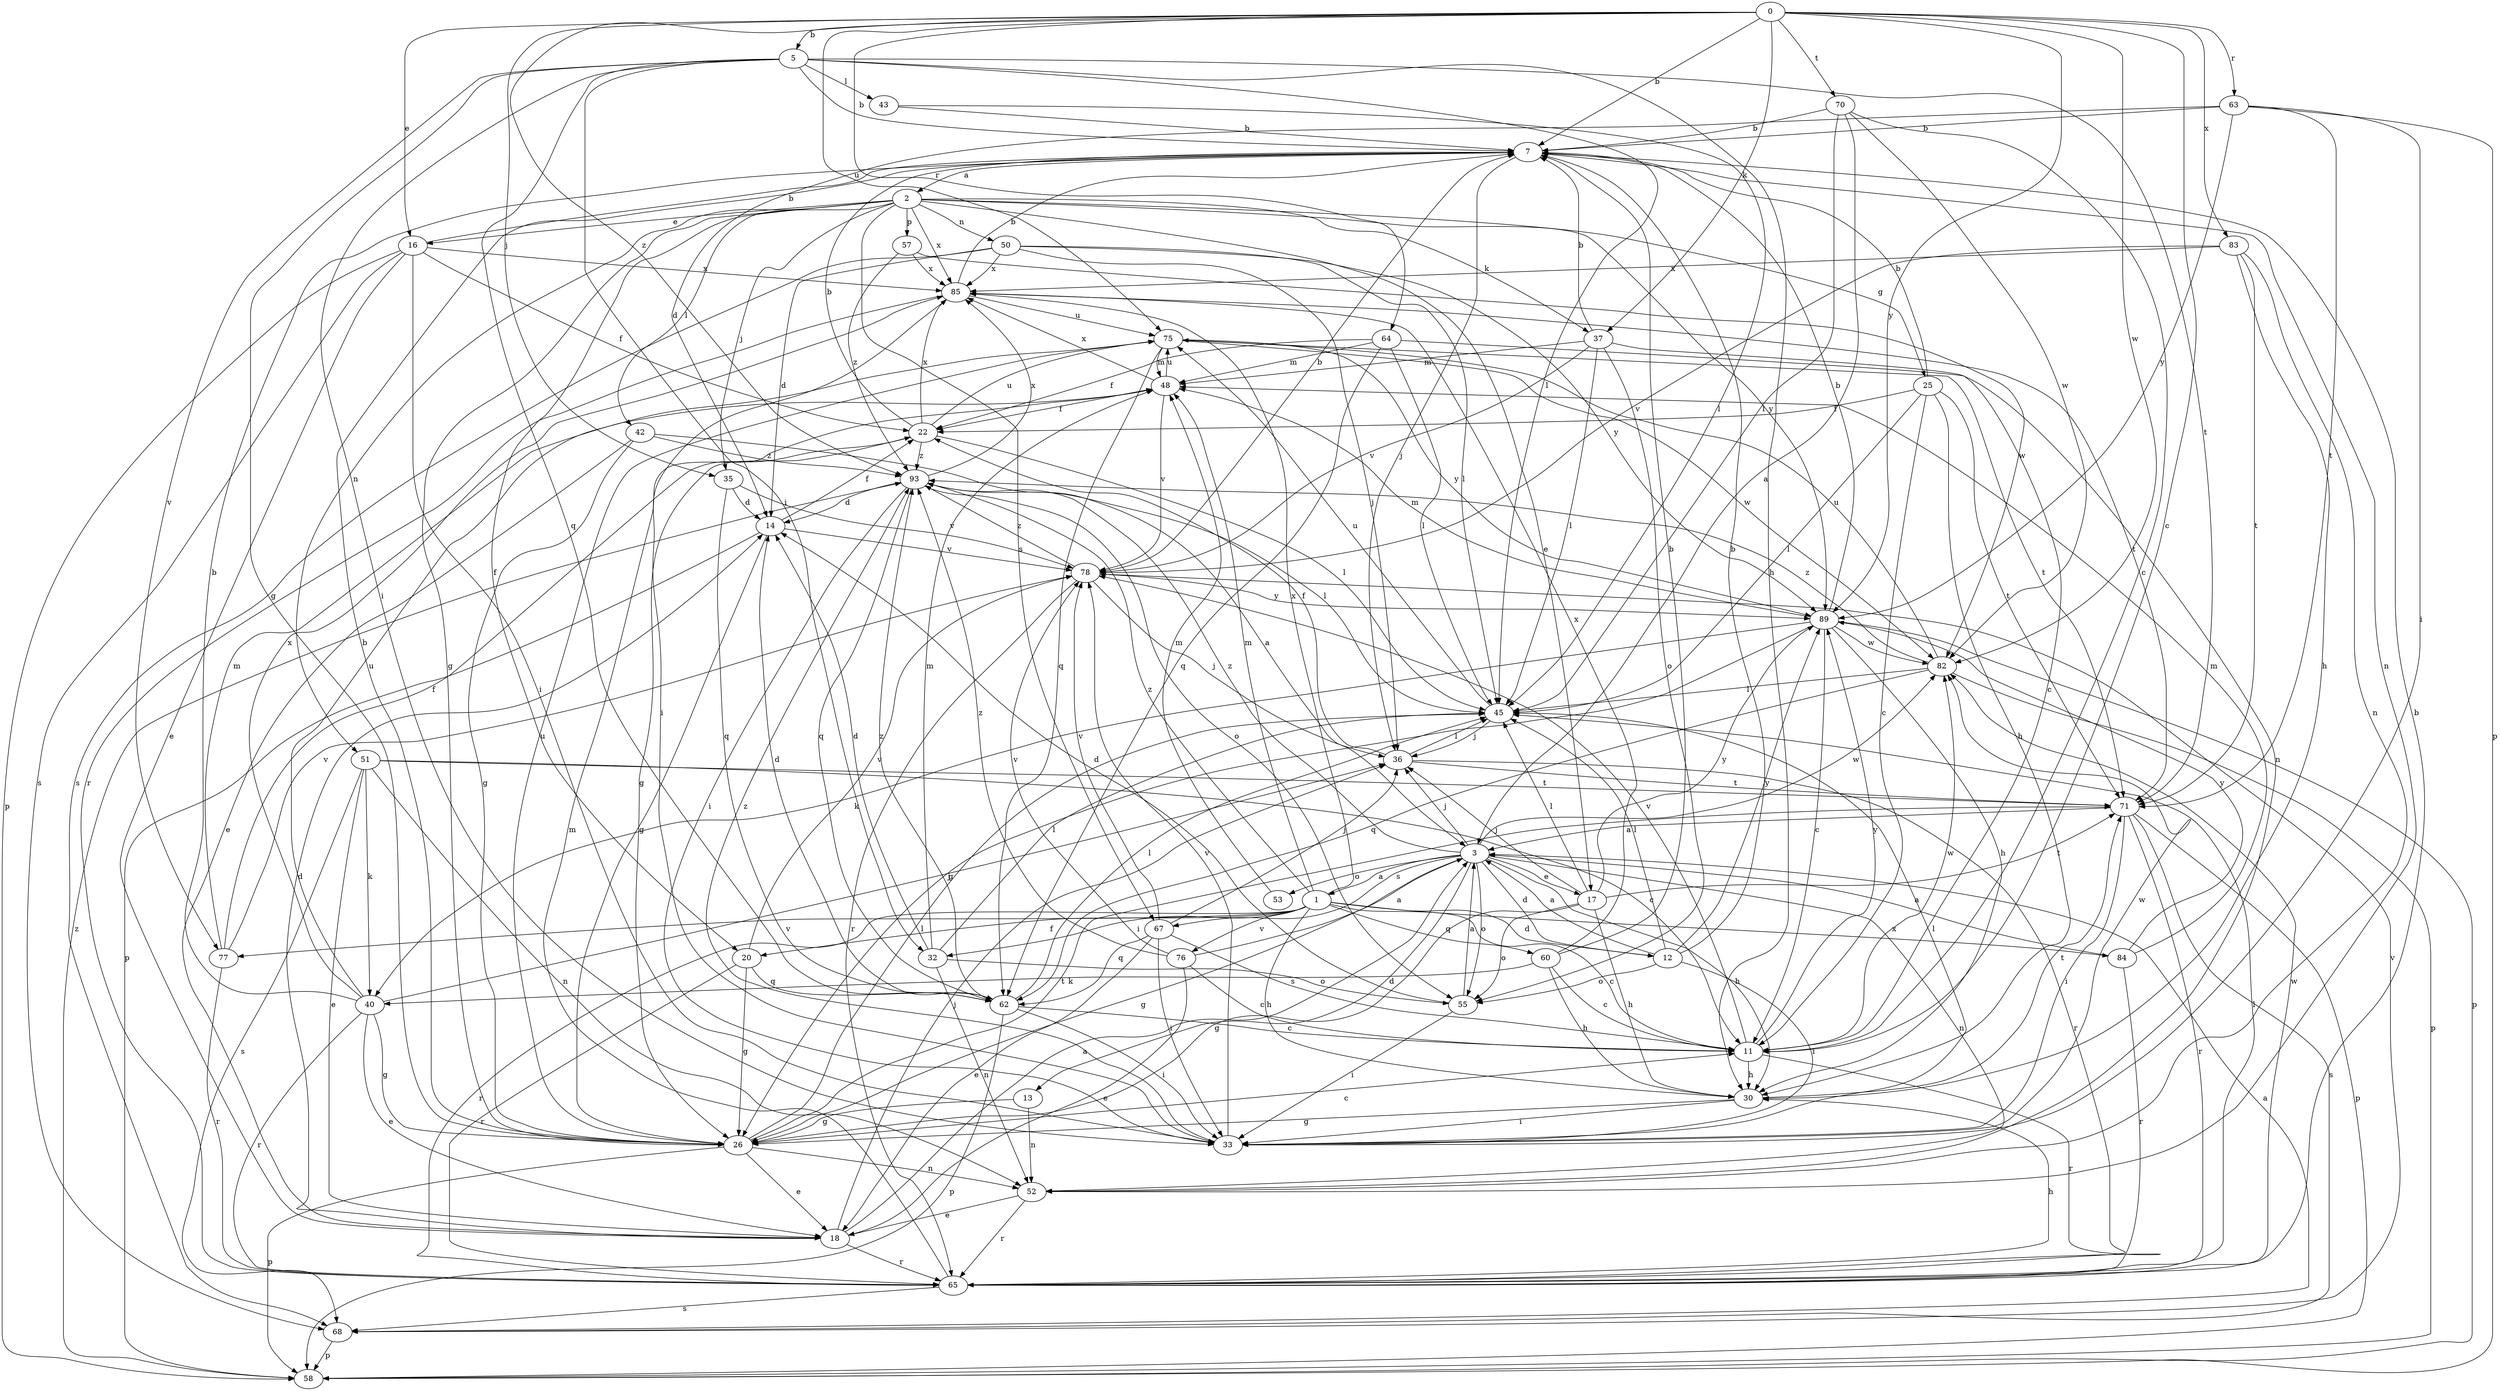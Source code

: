 strict digraph  {
0;
1;
2;
3;
5;
7;
11;
12;
13;
14;
16;
17;
18;
20;
22;
25;
26;
30;
32;
33;
35;
36;
37;
40;
42;
43;
45;
48;
50;
51;
52;
53;
55;
57;
58;
60;
62;
63;
64;
65;
67;
68;
70;
71;
75;
76;
77;
78;
82;
83;
84;
85;
89;
93;
0 -> 5  [label=b];
0 -> 7  [label=b];
0 -> 11  [label=c];
0 -> 16  [label=e];
0 -> 35  [label=j];
0 -> 37  [label=k];
0 -> 63  [label=r];
0 -> 64  [label=r];
0 -> 70  [label=t];
0 -> 75  [label=u];
0 -> 82  [label=w];
0 -> 83  [label=x];
0 -> 89  [label=y];
0 -> 93  [label=z];
1 -> 11  [label=c];
1 -> 12  [label=d];
1 -> 20  [label=f];
1 -> 30  [label=h];
1 -> 32  [label=i];
1 -> 48  [label=m];
1 -> 60  [label=q];
1 -> 65  [label=r];
1 -> 76  [label=v];
1 -> 77  [label=v];
1 -> 84  [label=x];
1 -> 85  [label=x];
1 -> 93  [label=z];
2 -> 16  [label=e];
2 -> 17  [label=e];
2 -> 20  [label=f];
2 -> 25  [label=g];
2 -> 26  [label=g];
2 -> 35  [label=j];
2 -> 37  [label=k];
2 -> 42  [label=l];
2 -> 50  [label=n];
2 -> 51  [label=n];
2 -> 57  [label=p];
2 -> 67  [label=s];
2 -> 85  [label=x];
2 -> 89  [label=y];
3 -> 1  [label=a];
3 -> 12  [label=d];
3 -> 13  [label=d];
3 -> 17  [label=e];
3 -> 26  [label=g];
3 -> 30  [label=h];
3 -> 36  [label=j];
3 -> 52  [label=n];
3 -> 53  [label=o];
3 -> 55  [label=o];
3 -> 67  [label=s];
3 -> 82  [label=w];
3 -> 93  [label=z];
5 -> 7  [label=b];
5 -> 26  [label=g];
5 -> 30  [label=h];
5 -> 32  [label=i];
5 -> 33  [label=i];
5 -> 43  [label=l];
5 -> 45  [label=l];
5 -> 62  [label=q];
5 -> 71  [label=t];
5 -> 77  [label=v];
7 -> 2  [label=a];
7 -> 36  [label=j];
7 -> 52  [label=n];
11 -> 30  [label=h];
11 -> 65  [label=r];
11 -> 78  [label=v];
11 -> 82  [label=w];
11 -> 89  [label=y];
12 -> 3  [label=a];
12 -> 7  [label=b];
12 -> 33  [label=i];
12 -> 45  [label=l];
12 -> 55  [label=o];
12 -> 89  [label=y];
13 -> 26  [label=g];
13 -> 52  [label=n];
14 -> 22  [label=f];
14 -> 26  [label=g];
14 -> 58  [label=p];
14 -> 78  [label=v];
16 -> 7  [label=b];
16 -> 18  [label=e];
16 -> 22  [label=f];
16 -> 33  [label=i];
16 -> 58  [label=p];
16 -> 68  [label=s];
16 -> 85  [label=x];
17 -> 26  [label=g];
17 -> 30  [label=h];
17 -> 36  [label=j];
17 -> 45  [label=l];
17 -> 55  [label=o];
17 -> 71  [label=t];
17 -> 89  [label=y];
18 -> 3  [label=a];
18 -> 14  [label=d];
18 -> 36  [label=j];
18 -> 65  [label=r];
20 -> 26  [label=g];
20 -> 62  [label=q];
20 -> 65  [label=r];
20 -> 78  [label=v];
22 -> 7  [label=b];
22 -> 26  [label=g];
22 -> 45  [label=l];
22 -> 75  [label=u];
22 -> 85  [label=x];
22 -> 93  [label=z];
25 -> 7  [label=b];
25 -> 11  [label=c];
25 -> 22  [label=f];
25 -> 30  [label=h];
25 -> 45  [label=l];
25 -> 71  [label=t];
26 -> 7  [label=b];
26 -> 11  [label=c];
26 -> 18  [label=e];
26 -> 45  [label=l];
26 -> 52  [label=n];
26 -> 58  [label=p];
26 -> 71  [label=t];
26 -> 75  [label=u];
30 -> 26  [label=g];
30 -> 33  [label=i];
30 -> 71  [label=t];
32 -> 14  [label=d];
32 -> 45  [label=l];
32 -> 48  [label=m];
32 -> 52  [label=n];
32 -> 55  [label=o];
33 -> 45  [label=l];
33 -> 78  [label=v];
33 -> 82  [label=w];
33 -> 93  [label=z];
35 -> 14  [label=d];
35 -> 62  [label=q];
35 -> 78  [label=v];
36 -> 22  [label=f];
36 -> 45  [label=l];
36 -> 65  [label=r];
36 -> 71  [label=t];
37 -> 7  [label=b];
37 -> 11  [label=c];
37 -> 45  [label=l];
37 -> 48  [label=m];
37 -> 55  [label=o];
37 -> 78  [label=v];
40 -> 7  [label=b];
40 -> 18  [label=e];
40 -> 26  [label=g];
40 -> 36  [label=j];
40 -> 65  [label=r];
40 -> 75  [label=u];
40 -> 85  [label=x];
42 -> 3  [label=a];
42 -> 18  [label=e];
42 -> 26  [label=g];
42 -> 93  [label=z];
43 -> 7  [label=b];
43 -> 45  [label=l];
45 -> 36  [label=j];
45 -> 75  [label=u];
48 -> 22  [label=f];
48 -> 75  [label=u];
48 -> 78  [label=v];
48 -> 85  [label=x];
50 -> 14  [label=d];
50 -> 36  [label=j];
50 -> 45  [label=l];
50 -> 68  [label=s];
50 -> 85  [label=x];
50 -> 89  [label=y];
51 -> 11  [label=c];
51 -> 18  [label=e];
51 -> 40  [label=k];
51 -> 52  [label=n];
51 -> 68  [label=s];
51 -> 71  [label=t];
52 -> 18  [label=e];
52 -> 65  [label=r];
53 -> 48  [label=m];
55 -> 3  [label=a];
55 -> 14  [label=d];
55 -> 33  [label=i];
57 -> 82  [label=w];
57 -> 85  [label=x];
57 -> 93  [label=z];
58 -> 93  [label=z];
60 -> 7  [label=b];
60 -> 11  [label=c];
60 -> 30  [label=h];
60 -> 40  [label=k];
60 -> 85  [label=x];
62 -> 11  [label=c];
62 -> 14  [label=d];
62 -> 33  [label=i];
62 -> 45  [label=l];
62 -> 58  [label=p];
62 -> 93  [label=z];
63 -> 7  [label=b];
63 -> 14  [label=d];
63 -> 33  [label=i];
63 -> 58  [label=p];
63 -> 71  [label=t];
63 -> 89  [label=y];
64 -> 22  [label=f];
64 -> 45  [label=l];
64 -> 48  [label=m];
64 -> 52  [label=n];
64 -> 62  [label=q];
65 -> 7  [label=b];
65 -> 30  [label=h];
65 -> 45  [label=l];
65 -> 48  [label=m];
65 -> 68  [label=s];
65 -> 82  [label=w];
67 -> 18  [label=e];
67 -> 33  [label=i];
67 -> 36  [label=j];
67 -> 62  [label=q];
67 -> 78  [label=v];
67 -> 11  [label=s];
68 -> 3  [label=a];
68 -> 58  [label=p];
68 -> 78  [label=v];
70 -> 3  [label=a];
70 -> 7  [label=b];
70 -> 11  [label=c];
70 -> 45  [label=l];
70 -> 82  [label=w];
71 -> 3  [label=a];
71 -> 33  [label=i];
71 -> 58  [label=p];
71 -> 65  [label=r];
71 -> 68  [label=s];
75 -> 48  [label=m];
75 -> 62  [label=q];
75 -> 71  [label=t];
75 -> 82  [label=w];
75 -> 89  [label=y];
76 -> 3  [label=a];
76 -> 11  [label=c];
76 -> 18  [label=e];
76 -> 78  [label=v];
76 -> 93  [label=z];
77 -> 22  [label=f];
77 -> 48  [label=m];
77 -> 65  [label=r];
77 -> 78  [label=v];
78 -> 7  [label=b];
78 -> 36  [label=j];
78 -> 65  [label=r];
78 -> 89  [label=y];
78 -> 93  [label=z];
82 -> 45  [label=l];
82 -> 58  [label=p];
82 -> 62  [label=q];
82 -> 75  [label=u];
82 -> 93  [label=z];
83 -> 30  [label=h];
83 -> 52  [label=n];
83 -> 71  [label=t];
83 -> 78  [label=v];
83 -> 85  [label=x];
84 -> 3  [label=a];
84 -> 48  [label=m];
84 -> 65  [label=r];
84 -> 89  [label=y];
85 -> 7  [label=b];
85 -> 33  [label=i];
85 -> 65  [label=r];
85 -> 71  [label=t];
85 -> 75  [label=u];
89 -> 7  [label=b];
89 -> 11  [label=c];
89 -> 26  [label=g];
89 -> 30  [label=h];
89 -> 40  [label=k];
89 -> 48  [label=m];
89 -> 58  [label=p];
89 -> 82  [label=w];
93 -> 14  [label=d];
93 -> 33  [label=i];
93 -> 45  [label=l];
93 -> 55  [label=o];
93 -> 62  [label=q];
93 -> 85  [label=x];
}
